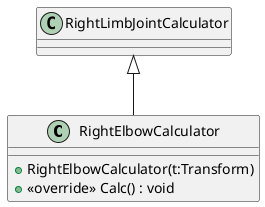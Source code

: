 @startuml
class RightElbowCalculator {
    + RightElbowCalculator(t:Transform)
    + <<override>> Calc() : void
}
RightLimbJointCalculator <|-- RightElbowCalculator
@enduml
